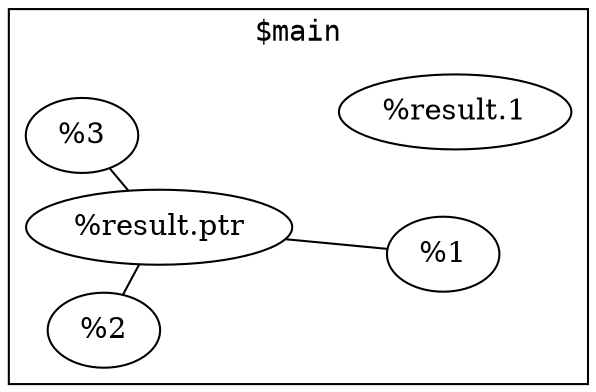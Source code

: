 graph {
   fontname=monospace
   layout=fdp

   subgraph cluster_0 {
      label="$main"
      "$main%result.ptr" [label="%result.ptr"]
      "$main%result.ptr" -- "$main%1"
      "$main%result.ptr" -- "$main%2"
      "$main%result.ptr" -- "$main%3"
      "$main%1" [label="%1"]
      "$main%2" [label="%2"]
      "$main%3" [label="%3"]
      "$main%result.1" [label="%result.1"]
   }
}
